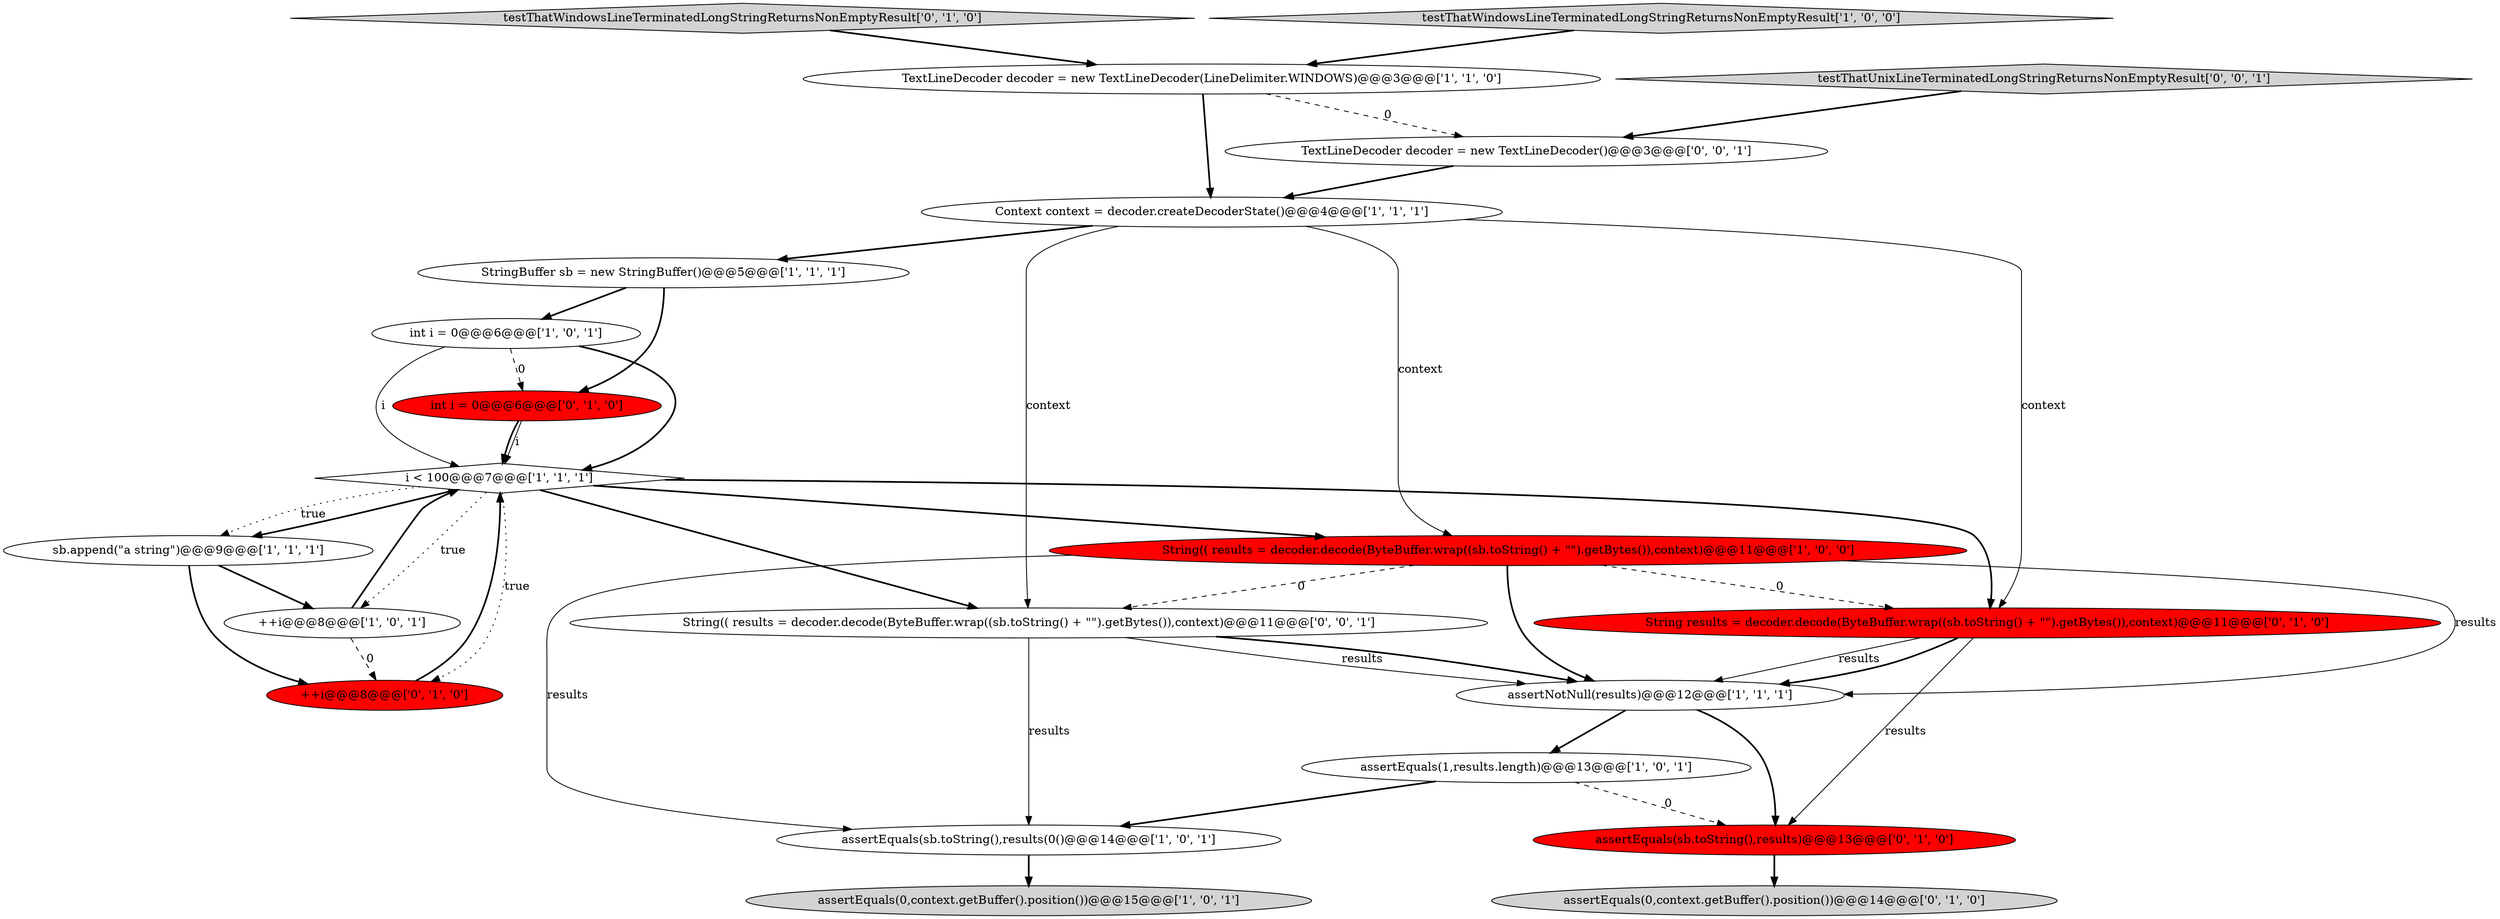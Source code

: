 digraph {
14 [style = filled, label = "testThatWindowsLineTerminatedLongStringReturnsNonEmptyResult['0', '1', '0']", fillcolor = lightgray, shape = diamond image = "AAA0AAABBB2BBB"];
11 [style = filled, label = "Context context = decoder.createDecoderState()@@@4@@@['1', '1', '1']", fillcolor = white, shape = ellipse image = "AAA0AAABBB1BBB"];
16 [style = filled, label = "++i@@@8@@@['0', '1', '0']", fillcolor = red, shape = ellipse image = "AAA1AAABBB2BBB"];
2 [style = filled, label = "i < 100@@@7@@@['1', '1', '1']", fillcolor = white, shape = diamond image = "AAA0AAABBB1BBB"];
3 [style = filled, label = "assertEquals(0,context.getBuffer().position())@@@15@@@['1', '0', '1']", fillcolor = lightgray, shape = ellipse image = "AAA0AAABBB1BBB"];
12 [style = filled, label = "int i = 0@@@6@@@['1', '0', '1']", fillcolor = white, shape = ellipse image = "AAA0AAABBB1BBB"];
0 [style = filled, label = "assertNotNull(results)@@@12@@@['1', '1', '1']", fillcolor = white, shape = ellipse image = "AAA0AAABBB1BBB"];
1 [style = filled, label = "assertEquals(1,results.length)@@@13@@@['1', '0', '1']", fillcolor = white, shape = ellipse image = "AAA0AAABBB1BBB"];
7 [style = filled, label = "assertEquals(sb.toString(),results(0()@@@14@@@['1', '0', '1']", fillcolor = white, shape = ellipse image = "AAA0AAABBB1BBB"];
17 [style = filled, label = "int i = 0@@@6@@@['0', '1', '0']", fillcolor = red, shape = ellipse image = "AAA1AAABBB2BBB"];
13 [style = filled, label = "String results = decoder.decode(ByteBuffer.wrap((sb.toString() + \"\").getBytes()),context)@@@11@@@['0', '1', '0']", fillcolor = red, shape = ellipse image = "AAA1AAABBB2BBB"];
5 [style = filled, label = "TextLineDecoder decoder = new TextLineDecoder(LineDelimiter.WINDOWS)@@@3@@@['1', '1', '0']", fillcolor = white, shape = ellipse image = "AAA0AAABBB1BBB"];
8 [style = filled, label = "testThatWindowsLineTerminatedLongStringReturnsNonEmptyResult['1', '0', '0']", fillcolor = lightgray, shape = diamond image = "AAA0AAABBB1BBB"];
4 [style = filled, label = "++i@@@8@@@['1', '0', '1']", fillcolor = white, shape = ellipse image = "AAA0AAABBB1BBB"];
21 [style = filled, label = "TextLineDecoder decoder = new TextLineDecoder()@@@3@@@['0', '0', '1']", fillcolor = white, shape = ellipse image = "AAA0AAABBB3BBB"];
20 [style = filled, label = "testThatUnixLineTerminatedLongStringReturnsNonEmptyResult['0', '0', '1']", fillcolor = lightgray, shape = diamond image = "AAA0AAABBB3BBB"];
15 [style = filled, label = "assertEquals(0,context.getBuffer().position())@@@14@@@['0', '1', '0']", fillcolor = lightgray, shape = ellipse image = "AAA0AAABBB2BBB"];
6 [style = filled, label = "StringBuffer sb = new StringBuffer()@@@5@@@['1', '1', '1']", fillcolor = white, shape = ellipse image = "AAA0AAABBB1BBB"];
18 [style = filled, label = "assertEquals(sb.toString(),results)@@@13@@@['0', '1', '0']", fillcolor = red, shape = ellipse image = "AAA1AAABBB2BBB"];
19 [style = filled, label = "String(( results = decoder.decode(ByteBuffer.wrap((sb.toString() + \"\").getBytes()),context)@@@11@@@['0', '0', '1']", fillcolor = white, shape = ellipse image = "AAA0AAABBB3BBB"];
9 [style = filled, label = "String(( results = decoder.decode(ByteBuffer.wrap((sb.toString() + \"\").getBytes()),context)@@@11@@@['1', '0', '0']", fillcolor = red, shape = ellipse image = "AAA1AAABBB1BBB"];
10 [style = filled, label = "sb.append(\"a string\")@@@9@@@['1', '1', '1']", fillcolor = white, shape = ellipse image = "AAA0AAABBB1BBB"];
2->10 [style = dotted, label="true"];
6->17 [style = bold, label=""];
2->19 [style = bold, label=""];
4->16 [style = dashed, label="0"];
9->0 [style = bold, label=""];
19->0 [style = solid, label="results"];
11->6 [style = bold, label=""];
18->15 [style = bold, label=""];
12->17 [style = dashed, label="0"];
11->13 [style = solid, label="context"];
1->18 [style = dashed, label="0"];
4->2 [style = bold, label=""];
2->9 [style = bold, label=""];
16->2 [style = bold, label=""];
2->10 [style = bold, label=""];
1->7 [style = bold, label=""];
7->3 [style = bold, label=""];
19->0 [style = bold, label=""];
2->13 [style = bold, label=""];
20->21 [style = bold, label=""];
9->19 [style = dashed, label="0"];
13->18 [style = solid, label="results"];
12->2 [style = bold, label=""];
11->9 [style = solid, label="context"];
12->2 [style = solid, label="i"];
8->5 [style = bold, label=""];
17->2 [style = bold, label=""];
10->16 [style = bold, label=""];
21->11 [style = bold, label=""];
0->1 [style = bold, label=""];
13->0 [style = solid, label="results"];
2->4 [style = dotted, label="true"];
9->13 [style = dashed, label="0"];
10->4 [style = bold, label=""];
19->7 [style = solid, label="results"];
5->21 [style = dashed, label="0"];
0->18 [style = bold, label=""];
5->11 [style = bold, label=""];
9->7 [style = solid, label="results"];
17->2 [style = solid, label="i"];
11->19 [style = solid, label="context"];
9->0 [style = solid, label="results"];
2->16 [style = dotted, label="true"];
13->0 [style = bold, label=""];
14->5 [style = bold, label=""];
6->12 [style = bold, label=""];
}
